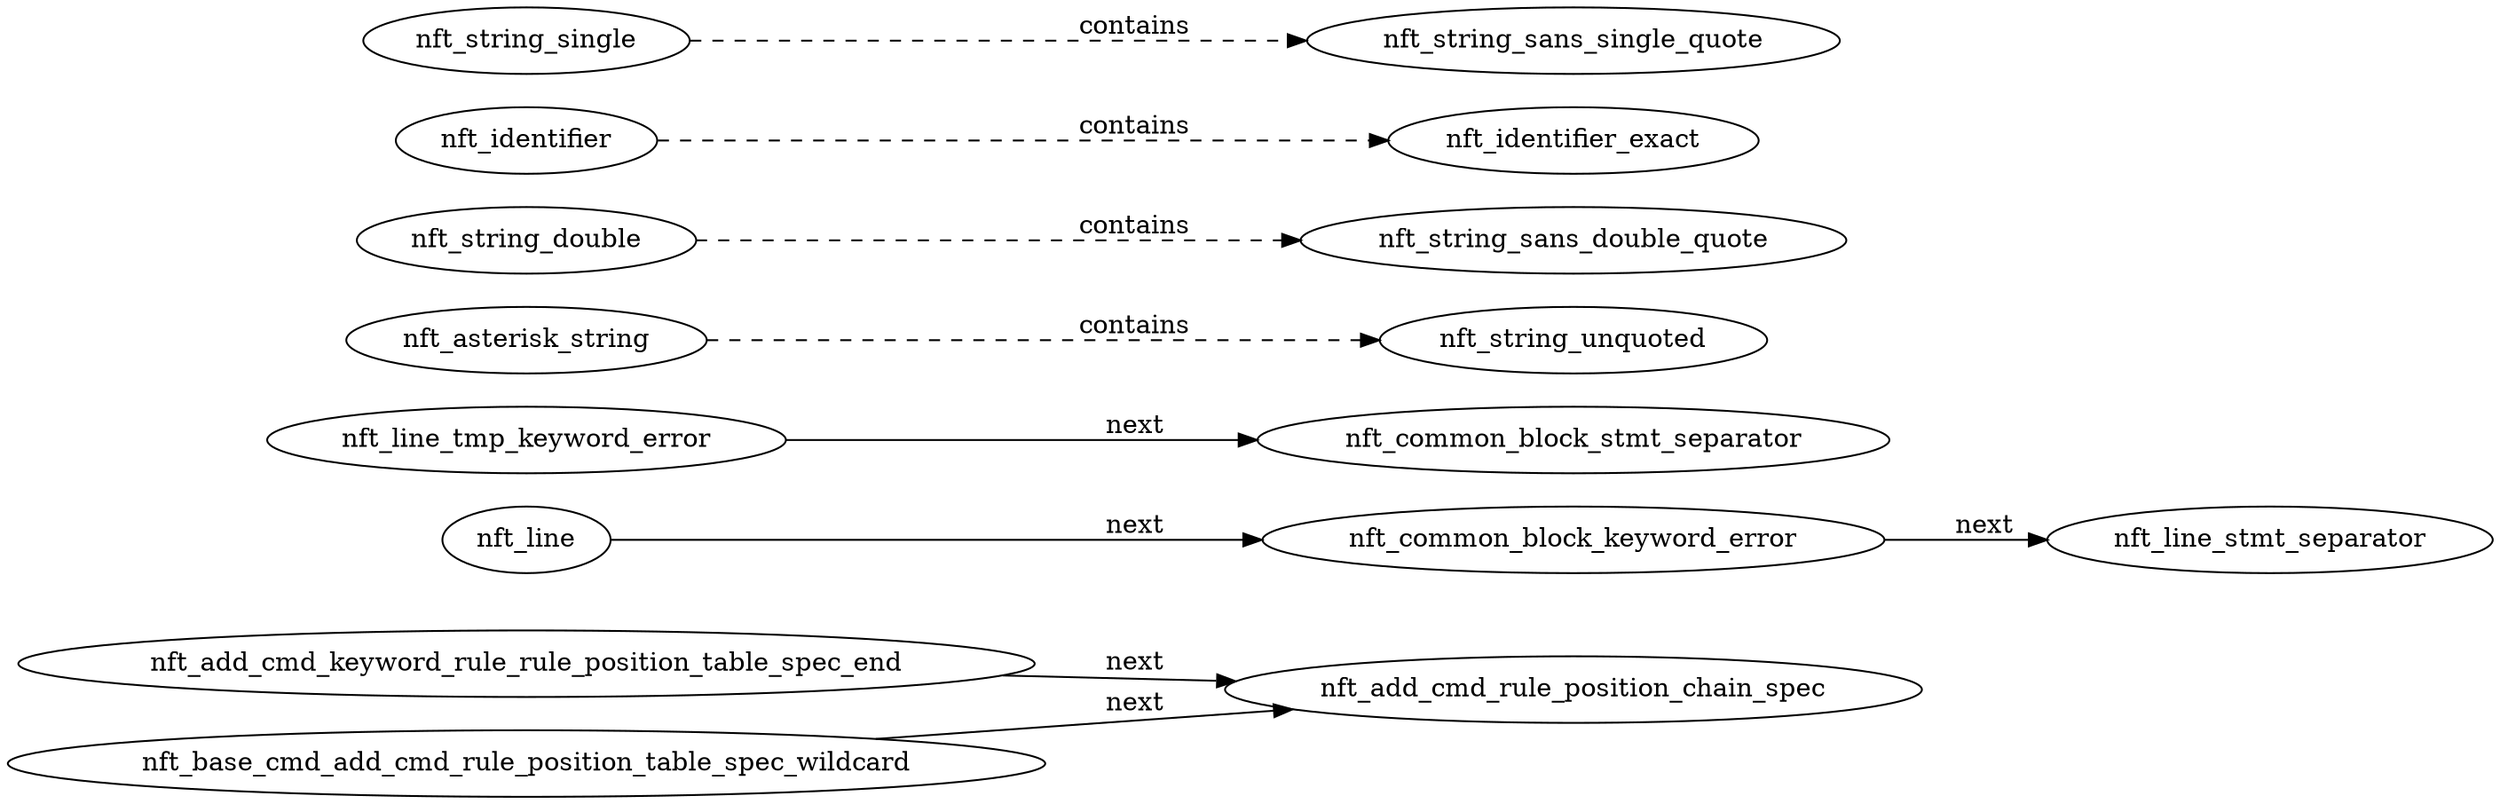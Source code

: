 digraph syntax {
  rankdir=LR;
  "nft_add_cmd_keyword_rule_rule_position_table_spec_end" -> "nft_add_cmd_rule_position_chain_spec" [label="next"];
  "nft_common_block_keyword_error" -> "nft_line_stmt_separator" [label="next"];
  "nft_line_tmp_keyword_error" -> "nft_common_block_stmt_separator" [label="next"];
  "nft_base_cmd_add_cmd_rule_position_table_spec_wildcard" -> "nft_add_cmd_rule_position_chain_spec" [label="next"];
  "nft_line" -> "nft_common_block_keyword_error" [label="next"];
  "nft_asterisk_string" -> "nft_string_unquoted" [label="contains", style=dashed];
  "nft_string_double" -> "nft_string_sans_double_quote" [label="contains", style=dashed];
  "nft_identifier" -> "nft_identifier_exact" [label="contains", style=dashed];
  "nft_string_single" -> "nft_string_sans_single_quote" [label="contains", style=dashed];
}
